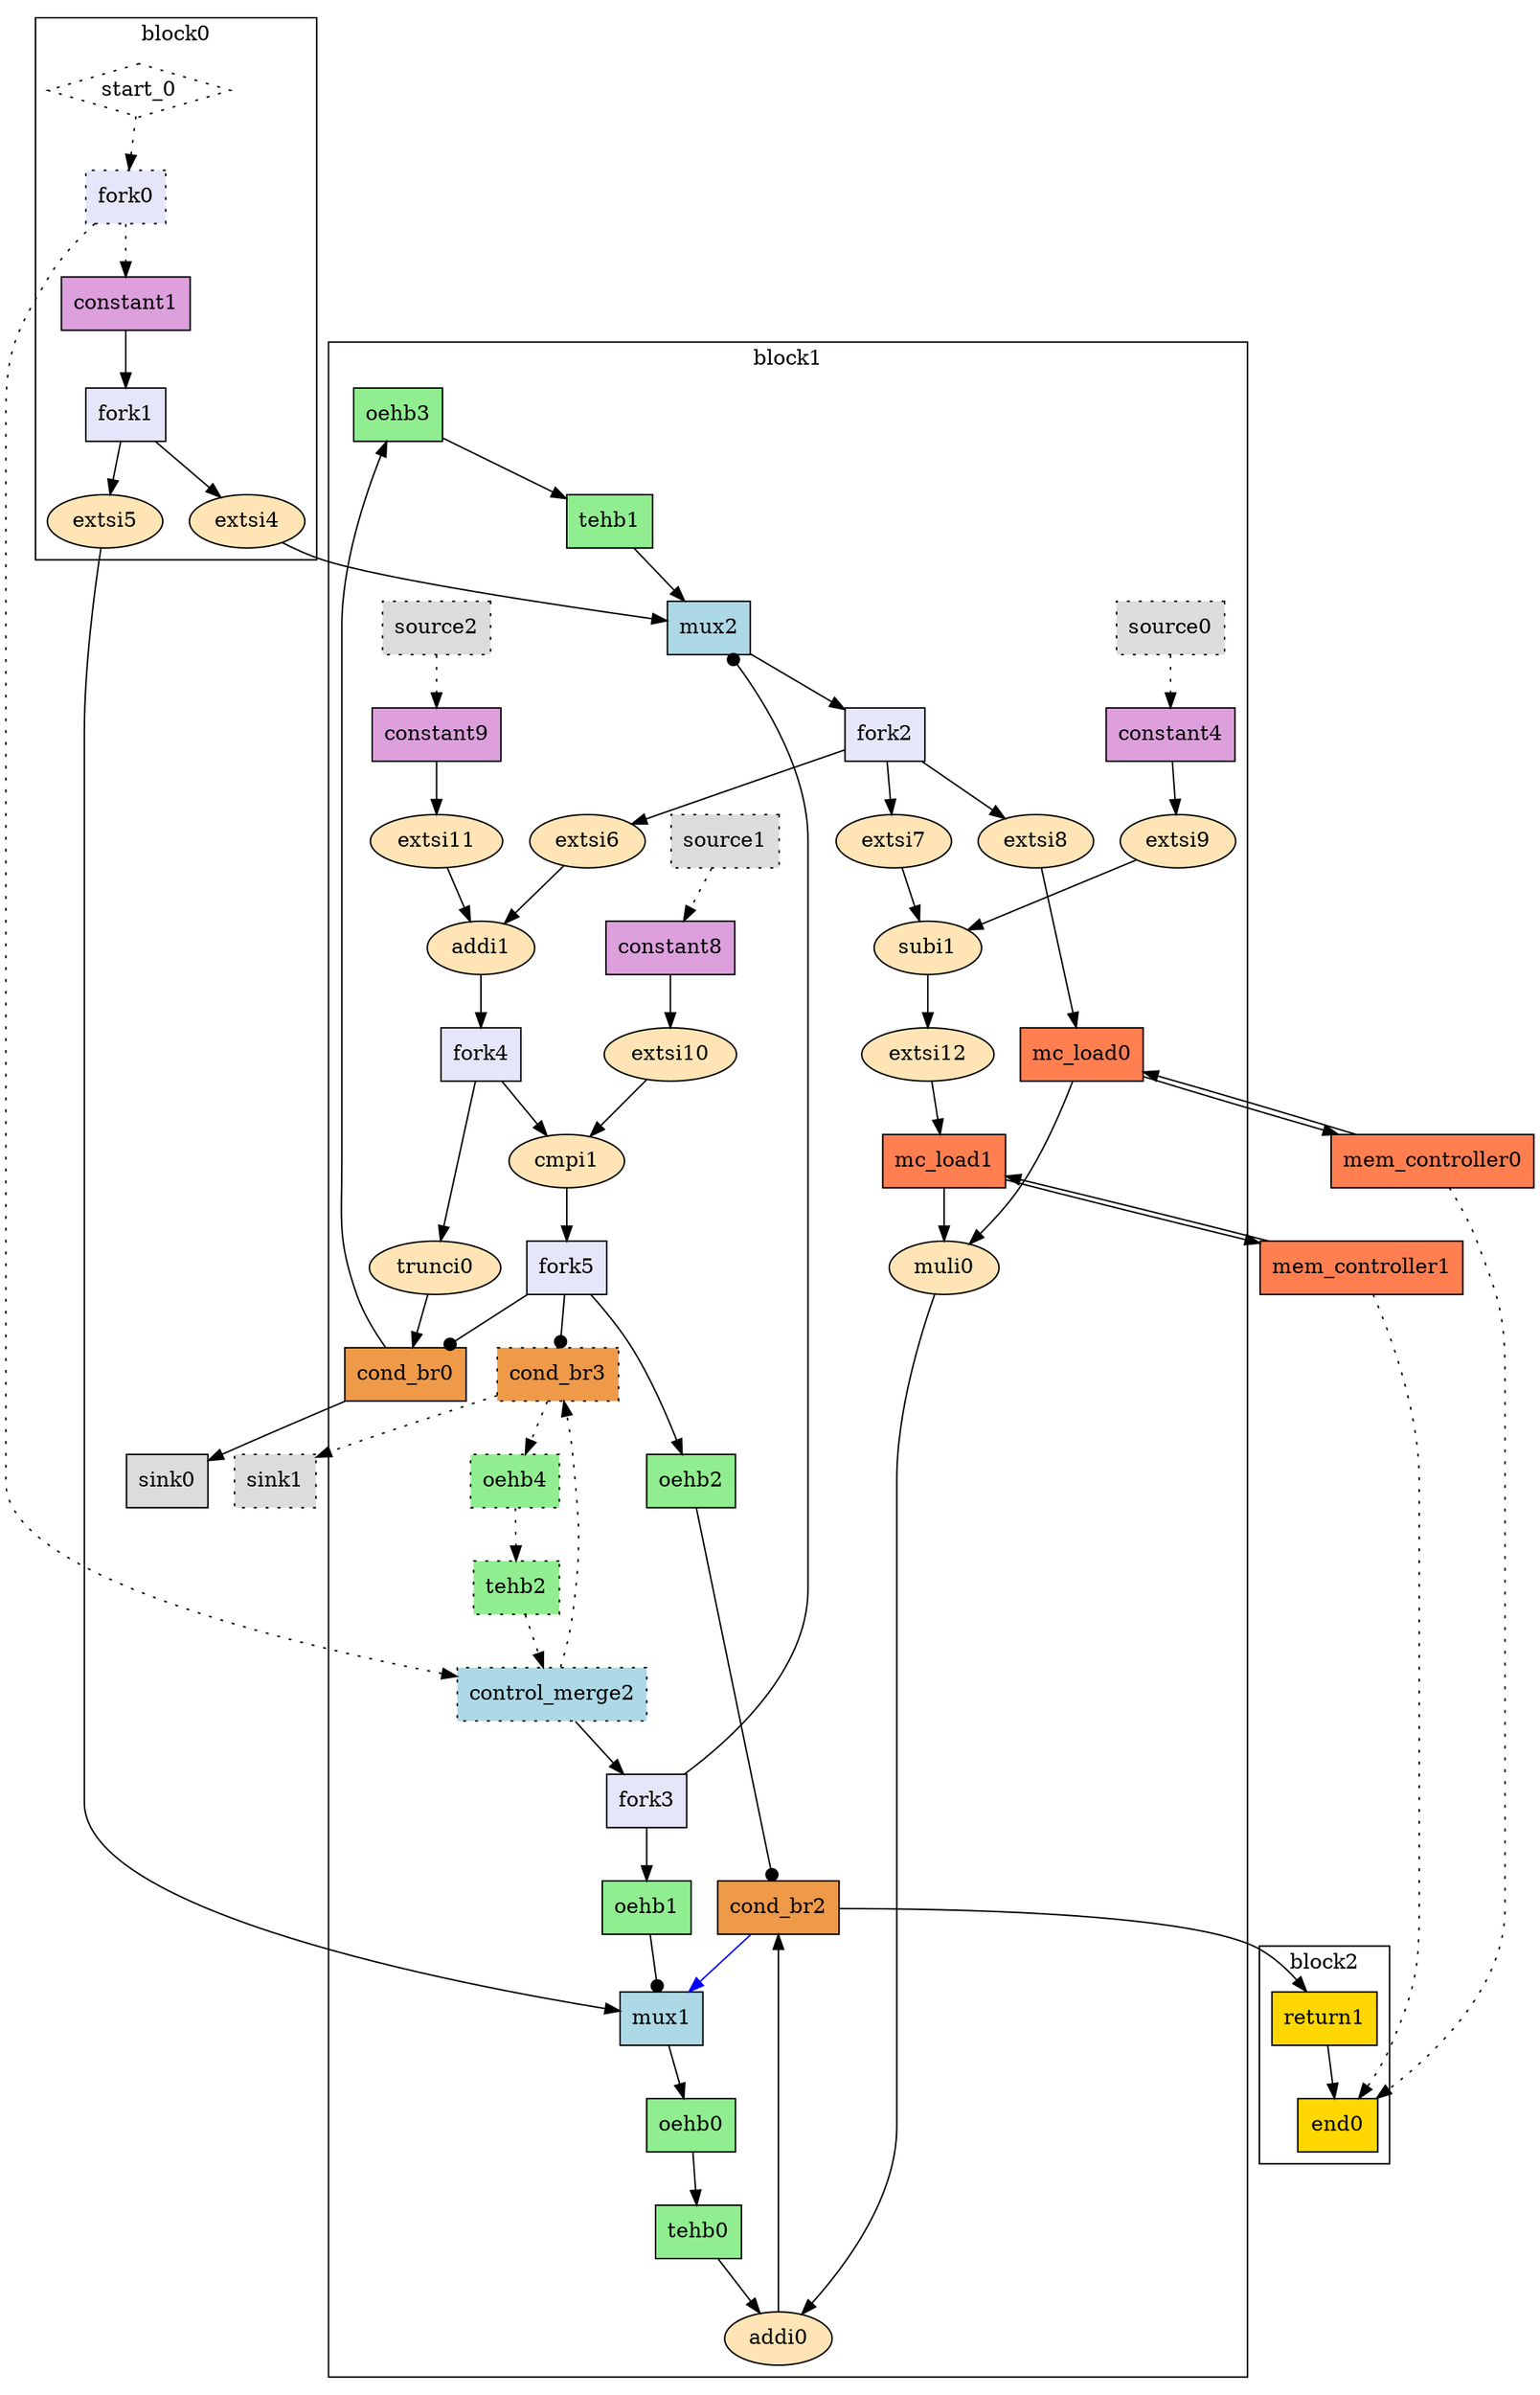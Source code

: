 Digraph G {
  splines=spline;
  compound=true; // Allow edges between clusters
  // Units/Channels in BB 0
  subgraph "cluster0" {
    label="block0"
    // Units from function arguments
    "start_0" [mlir_op="handshake.func", shape=diamond, label="start_0", style="dotted", type="Entry", control="true", in="in1:0", out="out1:0", bbID=1]
    // Units in BB 0
    "fork0" [mlir_op="handshake.fork", label="fork0", fillcolor=lavender, shape="box", style="filled, dotted", type="Fork", delay="0.000 0.100 0.100 0.000 0.000 0.000 0.000 0.000", in="in1:0", out="out1:0 out2:0", bbID=1]
    "constant1" [mlir_op="handshake.constant", label="constant1", fillcolor=plum, shape="box", style="filled", type="Constant", delay="0.000 0.000 0.000 0.000 0.000 0.000 0.000 0.000", in="in1:1", out="out1:1", value="0x0", bbID=1]
    "fork1" [mlir_op="handshake.fork", label="fork1", fillcolor=lavender, shape="box", style="filled", type="Fork", delay="0.000 0.100 0.100 0.000 0.000 0.000 0.000 0.000", in="in1:1", out="out1:1 out2:1", bbID=1]
    "extsi4" [mlir_op="arith.extsi", label="extsi4", fillcolor=moccasin, shape="oval", style="filled", type="Operator", delay="0.000 0.000 0.000 0.000 0.000 0.000 0.000 0.000", in="in1:1", latency="0", op="sext_op", out="out1:11", II=1, bbID=1]
    "extsi5" [mlir_op="arith.extsi", label="extsi5", fillcolor=moccasin, shape="oval", style="filled", type="Operator", delay="0.000 0.000 0.000 0.000 0.000 0.000 0.000 0.000", in="in1:1", latency="0", op="sext_op", out="out1:32", II=1, bbID=1]
    // Channels from function arguments
    "start_0" -> "fork0" [style="dotted", dir="both", arrowtail="none", arrowhead="normal", from="out1", to="in1"]
    // Channels in BB 0
    "fork0" -> "constant1" [style="dotted", dir="both", arrowtail="none", arrowhead="normal", from="out2", to="in1"]
    "constant1" -> "fork1" [style="solid", dir="both", arrowtail="none", arrowhead="normal", from="out1", to="in1"]
    "fork1" -> "extsi4" [style="solid", dir="both", arrowtail="none", arrowhead="normal", from="out1", to="in1"]
    "fork1" -> "extsi5" [style="solid", dir="both", arrowtail="none", arrowhead="normal", from="out2", to="in1"]
  }
  // Units/Channels in BB 1
  subgraph "cluster1" {
    label="block1"
    // Units in BB 1
    "oehb3" [mlir_op="handshake.oehb", label="oehb3", fillcolor=lightgreen, shape="box", style="filled", type="OEHB", delay="0.000 0.000 0.000 0.000 0.000 0.000 0.000 0.000", in="in1:11", out="out1:11", bbID=2, slots=1]
    "tehb1" [mlir_op="handshake.tehb", label="tehb1", fillcolor=lightgreen, shape="box", style="filled", type="TEHB", delay="0.000 0.000 0.000 0.000 0.000 0.000 0.000 0.000", in="in1:11", out="out1:11", bbID=2, slots=1]
    "mux2" [mlir_op="handshake.mux", label="mux2", fillcolor=lightblue, shape="box", style="filled", type="Mux", delay="1.412 1.397 0.000 1.412 1.397 1.412 0.000 0.000", in="in1?:1 in2:11 in3:11", out="out1:11", bbID=2]
    "fork2" [mlir_op="handshake.fork", label="fork2", fillcolor=lavender, shape="box", style="filled", type="Fork", delay="0.000 0.100 0.100 0.000 0.000 0.000 0.000 0.000", in="in1:11", out="out1:11 out2:11 out3:11", bbID=2]
    "extsi6" [mlir_op="arith.extsi", label="extsi6", fillcolor=moccasin, shape="oval", style="filled", type="Operator", delay="0.000 0.000 0.000 0.000 0.000 0.000 0.000 0.000", in="in1:11", latency="0", op="sext_op", out="out1:12", II=1, bbID=2]
    "extsi7" [mlir_op="arith.extsi", label="extsi7", fillcolor=moccasin, shape="oval", style="filled", type="Operator", delay="0.000 0.000 0.000 0.000 0.000 0.000 0.000 0.000", in="in1:11", latency="0", op="sext_op", out="out1:12", II=1, bbID=2]
    "extsi8" [mlir_op="arith.extsi", label="extsi8", fillcolor=moccasin, shape="oval", style="filled", type="Operator", delay="0.000 0.000 0.000 0.000 0.000 0.000 0.000 0.000", in="in1:11", latency="0", op="sext_op", out="out1:32", II=1, bbID=2]
    "oehb1" [mlir_op="handshake.oehb", label="oehb1", fillcolor=lightgreen, shape="box", style="filled", type="Buffer", delay="0.000 0.000 0.000 0.000 0.000 0.000 0.000 0.000", in="in1:1", out="out1:1", transparent="false", bbID=2, slots=4004]
    "mux1" [mlir_op="handshake.mux", label="mux1", fillcolor=lightblue, shape="box", style="filled", type="Mux", delay="1.412 1.397 0.000 1.412 1.397 1.412 0.000 0.000", in="in1?:1 in2:32 in3:32", out="out1:32", bbID=2]
    "oehb4" [mlir_op="handshake.oehb", label="oehb4", fillcolor=lightgreen, shape="box", style="filled, dotted", type="OEHB", delay="0.000 0.000 0.000 0.000 0.000 0.000 0.000 0.000", in="in1:0", out="out1:0", bbID=2, slots=1]
    "tehb2" [mlir_op="handshake.tehb", label="tehb2", fillcolor=lightgreen, shape="box", style="filled, dotted", type="TEHB", delay="0.000 0.000 0.000 0.000 0.000 0.000 0.000 0.000", in="in1:0", out="out1:0", bbID=2, slots=1]
    "control_merge2" [mlir_op="handshake.control_merge", label="control_merge2", fillcolor=lightblue, shape="box", style="filled, dotted", type="CntrlMerge", delay="0.000 1.397 0.000 0.000 0.000 0.000 0.000 0.000", in="in1:0 in2:0", out="out1:0 out2?:1", bbID=2]
    "fork3" [mlir_op="handshake.fork", label="fork3", fillcolor=lavender, shape="box", style="filled", type="Fork", delay="0.000 0.100 0.100 0.000 0.000 0.000 0.000 0.000", in="in1:1", out="out1:1 out2:1", bbID=2]
    "source0" [mlir_op="handshake.source", label="source0", fillcolor=gainsboro, shape="box", style="filled, dotted", type="Source", delay="0.000 0.000 0.000 0.000 0.000 0.000 0.000 0.000", out="out1:0", bbID=2]
    "constant4" [mlir_op="handshake.constant", label="constant4", fillcolor=plum, shape="box", style="filled", type="Constant", delay="0.000 0.000 0.000 0.000 0.000 0.000 0.000 0.000", in="in1:11", out="out1:11", value="0x3e7", bbID=2]
    "extsi9" [mlir_op="arith.extsi", label="extsi9", fillcolor=moccasin, shape="oval", style="filled", type="Operator", delay="0.000 0.000 0.000 0.000 0.000 0.000 0.000 0.000", in="in1:11", latency="0", op="sext_op", out="out1:12", II=1, bbID=2]
    "source1" [mlir_op="handshake.source", label="source1", fillcolor=gainsboro, shape="box", style="filled, dotted", type="Source", delay="0.000 0.000 0.000 0.000 0.000 0.000 0.000 0.000", out="out1:0", bbID=2]
    "constant8" [mlir_op="handshake.constant", label="constant8", fillcolor=plum, shape="box", style="filled", type="Constant", delay="0.000 0.000 0.000 0.000 0.000 0.000 0.000 0.000", in="in1:11", out="out1:11", value="0x3e8", bbID=2]
    "extsi10" [mlir_op="arith.extsi", label="extsi10", fillcolor=moccasin, shape="oval", style="filled", type="Operator", delay="0.000 0.000 0.000 0.000 0.000 0.000 0.000 0.000", in="in1:11", latency="0", op="sext_op", out="out1:12", II=1, bbID=2]
    "source2" [mlir_op="handshake.source", label="source2", fillcolor=gainsboro, shape="box", style="filled, dotted", type="Source", delay="0.000 0.000 0.000 0.000 0.000 0.000 0.000 0.000", out="out1:0", bbID=2]
    "constant9" [mlir_op="handshake.constant", label="constant9", fillcolor=plum, shape="box", style="filled", type="Constant", delay="0.000 0.000 0.000 0.000 0.000 0.000 0.000 0.000", in="in1:2", out="out1:2", value="0x1", bbID=2]
    "extsi11" [mlir_op="arith.extsi", label="extsi11", fillcolor=moccasin, shape="oval", style="filled", type="Operator", delay="0.000 0.000 0.000 0.000 0.000 0.000 0.000 0.000", in="in1:2", latency="0", op="sext_op", out="out1:12", II=1, bbID=2]
    "mc_load0" [mlir_op="handshake.mc_load", label="mc_load0", fillcolor=coral, shape="box", style="filled", type="Operator", delay="1.412 1.409 0.000 0.000 0.000 0.000 0.000 0.000", in="in1:32 in2:32", latency="1", op="mc_load_op", out="out1:32 out2:32", II=1, bbID=2, portId=0]
    "subi1" [mlir_op="arith.subi", label="subi1", fillcolor=moccasin, shape="oval", style="filled", type="Operator", delay="2.047 1.397 1.400 1.409 0.000 0.000 0.000 0.000", in="in1:12 in2:12", latency="0", op="sub_op", out="out1:12", II=1, bbID=2]
    "extsi12" [mlir_op="arith.extsi", label="extsi12", fillcolor=moccasin, shape="oval", style="filled", type="Operator", delay="0.000 0.000 0.000 0.000 0.000 0.000 0.000 0.000", in="in1:12", latency="0", op="sext_op", out="out1:32", II=1, bbID=2]
    "mc_load1" [mlir_op="handshake.mc_load", label="mc_load1", fillcolor=coral, shape="box", style="filled", type="Operator", delay="1.412 1.409 0.000 0.000 0.000 0.000 0.000 0.000", in="in1:32 in2:32", latency="1", op="mc_load_op", out="out1:32 out2:32", II=1, bbID=2, portId=0]
    "muli0" [mlir_op="arith.muli", label="muli0", fillcolor=moccasin, shape="oval", style="filled", type="Operator", delay="0.000 0.000 0.000 1.409 0.000 0.000 0.000 0.000", in="in1:32 in2:32", latency="4", op="mul_op", out="out1:32", II=1, bbID=2]
    "oehb0" [mlir_op="handshake.oehb", label="oehb0", fillcolor=lightgreen, shape="box", style="filled", type="OEHB", delay="0.000 0.000 0.000 0.000 0.000 0.000 0.000 0.000", in="in1:32", out="out1:32", bbID=2, slots=1]
    "tehb0" [mlir_op="handshake.tehb", label="tehb0", fillcolor=lightgreen, shape="box", style="filled", type="TEHB", delay="0.000 0.000 0.000 0.000 0.000 0.000 0.000 0.000", in="in1:32", out="out1:32", bbID=2, slots=1]
    "addi0" [mlir_op="arith.addi", label="addi0", fillcolor=moccasin, shape="oval", style="filled", type="Operator", delay="2.287 1.397 1.400 1.409 0.000 0.000 0.000 0.000", in="in1:32 in2:32", latency="0", op="add_op", out="out1:32", II=1, bbID=2]
    "addi1" [mlir_op="arith.addi", label="addi1", fillcolor=moccasin, shape="oval", style="filled", type="Operator", delay="2.047 1.397 1.400 1.409 0.000 0.000 0.000 0.000", in="in1:12 in2:12", latency="0", op="add_op", out="out1:12", II=1, bbID=2]
    "fork4" [mlir_op="handshake.fork", label="fork4", fillcolor=lavender, shape="box", style="filled", type="Fork", delay="0.000 0.100 0.100 0.000 0.000 0.000 0.000 0.000", in="in1:12", out="out1:12 out2:12", bbID=2]
    "trunci0" [mlir_op="arith.trunci", label="trunci0", fillcolor=moccasin, shape="oval", style="filled", type="Operator", delay="0.000 0.000 0.000 0.000 0.000 0.000 0.000 0.000", in="in1:12", latency="0", op="trunc_op", out="out1:11", II=1, bbID=2]
    "cmpi1" [mlir_op="arith.cmpi<", label="cmpi1", fillcolor=moccasin, shape="oval", style="filled", type="Operator", delay="1.808 1.397 1.400 1.409 0.000 0.000 0.000 0.000", in="in1:12 in2:12", latency="0", op="icmp_ult_op", out="out1:1", II=1, bbID=2]
    "fork5" [mlir_op="handshake.fork", label="fork5", fillcolor=lavender, shape="box", style="filled", type="Fork", delay="0.000 0.100 0.100 0.000 0.000 0.000 0.000 0.000", in="in1:1", out="out1:1 out2:1 out3:1", bbID=2]
    "cond_br0" [mlir_op="handshake.cond_br", label="cond_br0", fillcolor=tan2, shape="box", style="filled", type="Branch", delay="0.000 1.409 1.411 1.412 1.400 1.412 0.000 0.000", in="in1:11 in2?:1", out="out1+:11 out2-:11", bbID=2]
    "oehb2" [mlir_op="handshake.oehb", label="oehb2", fillcolor=lightgreen, shape="box", style="filled", type="Buffer", delay="0.000 0.000 0.000 0.000 0.000 0.000 0.000 0.000", in="in1:1", out="out1:1", transparent="false", bbID=2, slots=4005]
    "cond_br2" [mlir_op="handshake.cond_br", label="cond_br2", fillcolor=tan2, shape="box", style="filled", type="Branch", delay="0.000 1.409 1.411 1.412 1.400 1.412 0.000 0.000", in="in1:32 in2?:1", out="out1+:32 out2-:32", bbID=2]
    "cond_br3" [mlir_op="handshake.cond_br", label="cond_br3", fillcolor=tan2, shape="box", style="filled, dotted", type="Branch", delay="0.000 1.409 1.411 1.412 1.400 1.412 0.000 0.000", in="in1:0 in2?:1", out="out1+:0 out2-:0", bbID=2]
    // Channels in BB 1
    "oehb3" -> "tehb1" [style="solid", dir="both", arrowtail="none", arrowhead="normal", from="out1", to="in1"]
    "tehb1" -> "mux2" [style="solid", dir="both", arrowtail="none", arrowhead="normal", from="out1", to="in2"]
    "mux2" -> "fork2" [style="solid", dir="both", arrowtail="none", arrowhead="normal", from="out1", to="in1"]
    "fork2" -> "extsi6" [style="solid", dir="both", arrowtail="none", arrowhead="normal", from="out1", to="in1"]
    "fork2" -> "extsi7" [style="solid", dir="both", arrowtail="none", arrowhead="normal", from="out2", to="in1"]
    "fork2" -> "extsi8" [style="solid", dir="both", arrowtail="none", arrowhead="normal", from="out3", to="in1"]
    "extsi6" -> "addi1" [style="solid", dir="both", arrowtail="none", arrowhead="normal", from="out1", to="in1"]
    "extsi7" -> "subi1" [style="solid", dir="both", arrowtail="none", arrowhead="normal", from="out1", to="in2"]
    "extsi8" -> "mc_load0" [style="solid", dir="both", arrowtail="none", arrowhead="normal", from="out1", to="in2"]
    "oehb1" -> "mux1" [style="solid", dir="both", arrowtail="none", arrowhead="dot", from="out1", to="in1"]
    "mux1" -> "oehb0" [style="solid", dir="both", arrowtail="none", arrowhead="normal", from="out1", to="in1"]
    "oehb4" -> "tehb2" [style="dotted", dir="both", arrowtail="none", arrowhead="normal", from="out1", to="in1"]
    "tehb2" -> "control_merge2" [style="dotted", dir="both", arrowtail="none", arrowhead="normal", from="out1", to="in1"]
    "control_merge2" -> "cond_br3" [style="dotted", dir="both", arrowtail="none", arrowhead="normal", from="out1", to="in1"]
    "control_merge2" -> "fork3" [style="solid", dir="both", arrowtail="none", arrowhead="normal", from="out2", to="in1"]
    "fork3" -> "mux2" [style="solid", dir="both", arrowtail="none", arrowhead="dot", from="out1", to="in1"]
    "fork3" -> "oehb1" [style="solid", dir="both", arrowtail="none", arrowhead="normal", from="out2", to="in1"]
    "source0" -> "constant4" [style="dotted", dir="both", arrowtail="none", arrowhead="normal", from="out1", to="in1"]
    "constant4" -> "extsi9" [style="solid", dir="both", arrowtail="none", arrowhead="normal", from="out1", to="in1"]
    "extsi9" -> "subi1" [style="solid", dir="both", arrowtail="none", arrowhead="normal", from="out1", to="in1"]
    "source1" -> "constant8" [style="dotted", dir="both", arrowtail="none", arrowhead="normal", from="out1", to="in1"]
    "constant8" -> "extsi10" [style="solid", dir="both", arrowtail="none", arrowhead="normal", from="out1", to="in1"]
    "extsi10" -> "cmpi1" [style="solid", dir="both", arrowtail="none", arrowhead="normal", from="out1", to="in2"]
    "source2" -> "constant9" [style="dotted", dir="both", arrowtail="none", arrowhead="normal", from="out1", to="in1"]
    "constant9" -> "extsi11" [style="solid", dir="both", arrowtail="none", arrowhead="normal", from="out1", to="in1"]
    "extsi11" -> "addi1" [style="solid", dir="both", arrowtail="none", arrowhead="normal", from="out1", to="in2"]
    "mc_load0" -> "muli0" [style="solid", dir="both", arrowtail="none", arrowhead="normal", from="out1", to="in1"]
    "subi1" -> "extsi12" [style="solid", dir="both", arrowtail="none", arrowhead="normal", from="out1", to="in1"]
    "extsi12" -> "mc_load1" [style="solid", dir="both", arrowtail="none", arrowhead="normal", from="out1", to="in2"]
    "mc_load1" -> "muli0" [style="solid", dir="both", arrowtail="none", arrowhead="normal", from="out1", to="in2"]
    "muli0" -> "addi0" [style="solid", dir="both", arrowtail="none", arrowhead="normal", from="out1", to="in2"]
    "oehb0" -> "tehb0" [style="solid", dir="both", arrowtail="none", arrowhead="normal", from="out1", to="in1"]
    "tehb0" -> "addi0" [style="solid", dir="both", arrowtail="none", arrowhead="normal", from="out1", to="in1"]
    "addi0" -> "cond_br2" [style="solid", dir="both", arrowtail="none", arrowhead="normal", from="out1", to="in1"]
    "addi1" -> "fork4" [style="solid", dir="both", arrowtail="none", arrowhead="normal", from="out1", to="in1"]
    "fork4" -> "trunci0" [style="solid", dir="both", arrowtail="none", arrowhead="normal", from="out1", to="in1"]
    "fork4" -> "cmpi1" [style="solid", dir="both", arrowtail="none", arrowhead="normal", from="out2", to="in1"]
    "trunci0" -> "cond_br0" [style="solid", dir="both", arrowtail="none", arrowhead="normal", from="out1", to="in1"]
    "cmpi1" -> "fork5" [style="solid", dir="both", arrowtail="none", arrowhead="normal", from="out1", to="in1"]
    "fork5" -> "cond_br0" [style="solid", dir="both", arrowtail="none", arrowhead="dot", from="out1", to="in2"]
    "fork5" -> "oehb2" [style="solid", dir="both", arrowtail="none", arrowhead="normal", from="out2", to="in1"]
    "fork5" -> "cond_br3" [style="solid", dir="both", arrowtail="none", arrowhead="dot", from="out3", to="in2"]
    "cond_br0" -> "oehb3" [style="solid", dir="both", arrowtail="none", arrowhead="normal", from="out1", to="in1"]
    "oehb2" -> "cond_br2" [style="solid", dir="both", arrowtail="none", arrowhead="dot", from="out1", to="in2"]
    "cond_br2" -> "mux1" [style="solid", dir="both", arrowtail="none", arrowhead="normal", from="out1", to="in2",  color="blue"]
    "cond_br3" -> "oehb4" [style="dotted", dir="both", arrowtail="none", arrowhead="normal", from="out1", to="in1"]
  }
  // Units/Channels in BB 2
  subgraph "cluster2" {
    label="block2"
    // Units in BB 2
    "return1" [mlir_op="handshake.return", label="return1", fillcolor=gold, shape="box", style="filled", type="Operator", delay="1.412 1.397 0.000 0.000 0.000 0.000 0.000 0.000", in="in1:32", latency="0", op="ret_op", out="out1:32", II=1, bbID=3]
    "end0" [mlir_op="handshake.end", label="end0", fillcolor=gold, shape="box", style="filled", type="Exit", delay="1.397 0.000 1.397 1.409 0.000 0.000 0.000 0.000", in="in1:0*e in2:0*e in3:32", out="out1:32", bbID=3]
    // Channels in BB 2
    "return1" -> "end0" [style="solid", dir="both", arrowtail="none", arrowhead="normal", from="out1", to="in3"]
  }
  // Units outside of all basic blocks
  "mem_controller0" [mlir_op="handshake.mem_controller", label="mem_controller0", fillcolor=coral, shape="box", style="filled", type="MC", delay="0.000 0.000 0.000 0.000 0.000 0.000 0.000 0.000", in="in1:32*l0a", memory="idx", out="out1:32*l0d out2:0*e", bbID=0, bbcount=0, ldcount=1, stcount=0]
  "mem_controller1" [mlir_op="handshake.mem_controller", label="mem_controller1", fillcolor=coral, shape="box", style="filled", type="MC", delay="0.000 0.000 0.000 0.000 0.000 0.000 0.000 0.000", in="in1:32*l0a", memory="di", out="out1:32*l0d out2:0*e", bbID=0, bbcount=0, ldcount=1, stcount=0]
  "sink0" [mlir_op="handshake.sink", label="sink0", fillcolor=gainsboro, shape="box", style="filled", type="Sink", delay="0.000 0.000 0.000 0.000 0.000 0.000 0.000 0.000", in="in1:11", bbID=0]
  "sink1" [mlir_op="handshake.sink", label="sink1", fillcolor=gainsboro, shape="box", style="filled, dotted", type="Sink", delay="0.000 0.000 0.000 0.000 0.000 0.000 0.000 0.000", in="in1:0", bbID=0]
  // Channels outgoing of BB 0
  "fork0" -> "control_merge2" [style="dotted", dir="both", arrowtail="none", arrowhead="normal", from="out1", to="in2"]
  "extsi4" -> "mux2" [style="solid", dir="both", arrowtail="none", arrowhead="normal", from="out1", to="in3"]
  "extsi5" -> "mux1" [style="solid", dir="both", arrowtail="none", arrowhead="normal", from="out1", to="in3"]
  // Channels outgoing of BB 1
  "mc_load0" -> "mem_controller0" [style="solid", dir="both", arrowtail="none", arrowhead="normal", from="out2", to="in1", mem_address="true"]
  "mc_load1" -> "mem_controller1" [style="solid", dir="both", arrowtail="none", arrowhead="normal", from="out2", to="in1", mem_address="true"]
  "cond_br0" -> "sink0" [style="solid", dir="both", arrowtail="none", arrowhead="normal", from="out2", to="in1"]
  "cond_br2" -> "return1" [style="solid", dir="both", arrowtail="none", arrowhead="normal", from="out2", to="in1"]
  "cond_br3" -> "sink1" [style="dotted", dir="both", arrowtail="none", arrowhead="normal", from="out2", to="in1"]
  // Channels outside of all basic blocks
  "mem_controller0" -> "mc_load0" [style="solid", dir="both", arrowtail="none", arrowhead="normal", from="out1", to="in1", mem_address="false"]
  "mem_controller0" -> "end0" [style="dotted", dir="both", arrowtail="none", arrowhead="normal", from="out2", to="in1"]
  "mem_controller1" -> "mc_load1" [style="solid", dir="both", arrowtail="none", arrowhead="normal", from="out1", to="in1", mem_address="false"]
  "mem_controller1" -> "end0" [style="dotted", dir="both", arrowtail="none", arrowhead="normal", from="out2", to="in2"]
}
